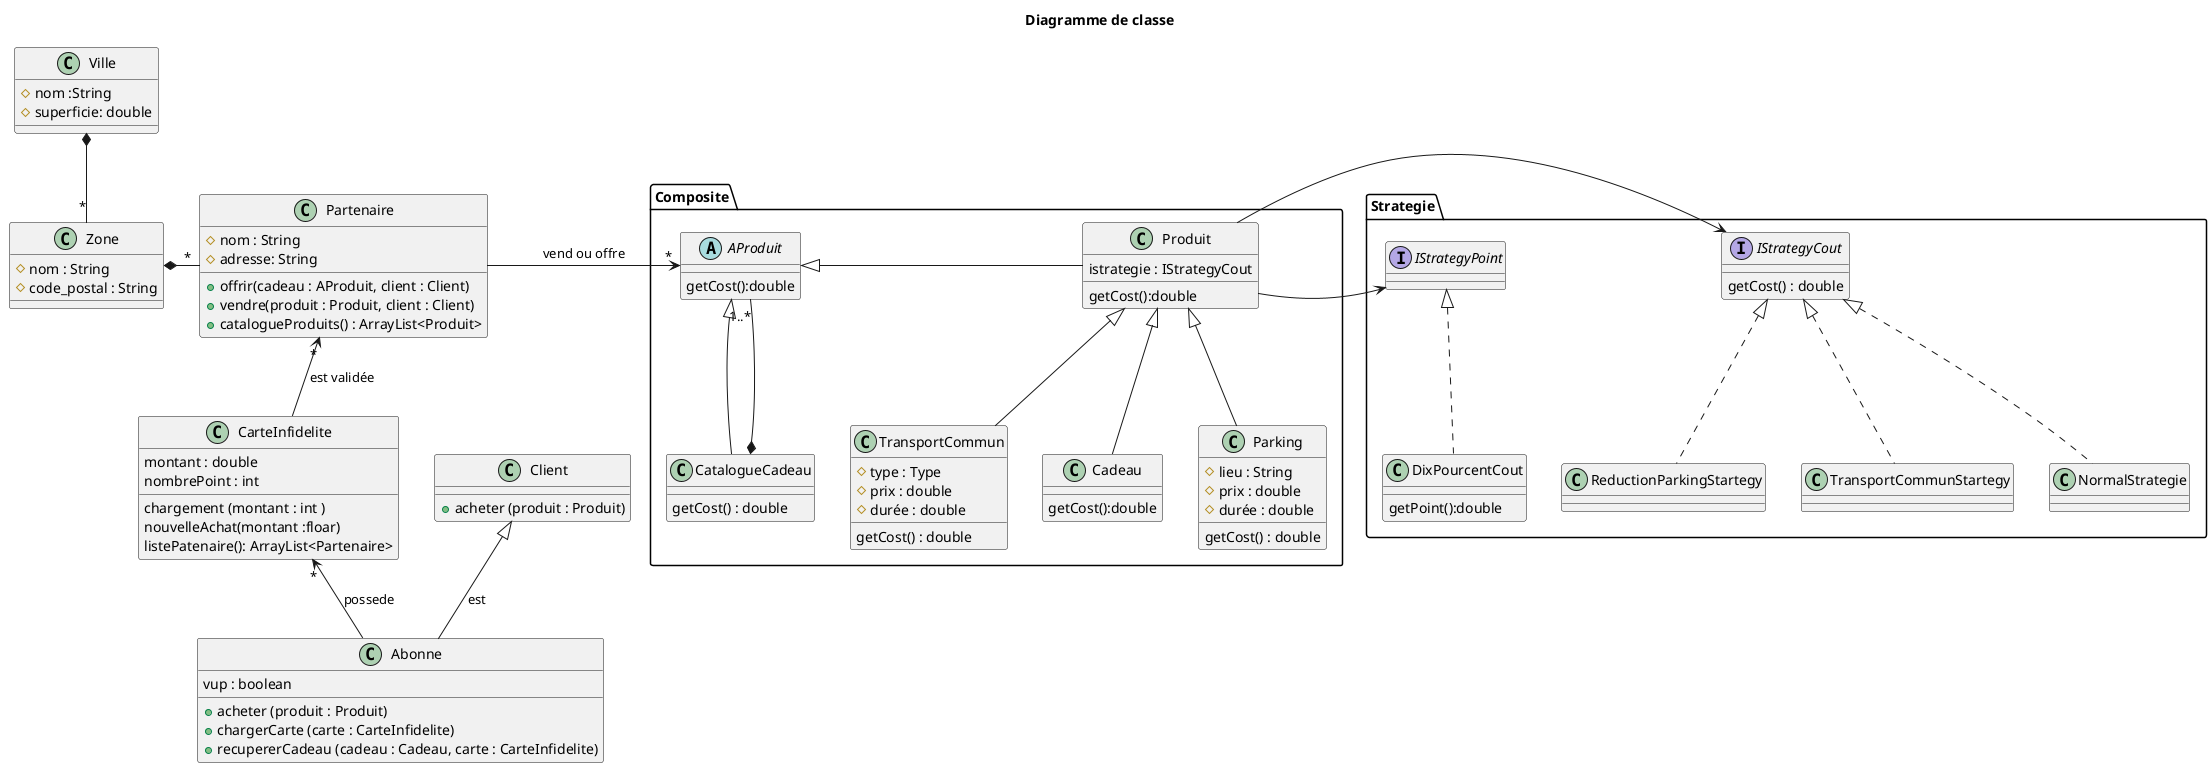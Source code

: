 @startuml
title Diagramme de classe
' skinparam linetype ortho

class Partenaire{
    # nom : String
    # adresse: String
    + offrir(cadeau : AProduit, client : Client)
    + vendre(produit : Produit, client : Client)
    + catalogueProduits() : ArrayList<Produit>
}

class Zone{
    # nom : String
    # code_postal : String
}

class Abonne{
    vup : boolean
    + acheter (produit : Produit)
    + chargerCarte (carte : CarteInfidelite)
    + recupererCadeau (cadeau : Cadeau, carte : CarteInfidelite)
}

class Client{
    + acheter (produit : Produit)
}

class CarteInfidelite{
    montant : double
    nombrePoint : int
    chargement (montant : int )
    nouvelleAchat(montant :floar)
    listePatenaire(): ArrayList<Partenaire>
}
class Ville{
    # nom :String
    # superficie: double
}

package Composite{
    abstract  AProduit{
        getCost():double
    }
    class Produit{
        istrategie : IStrategyCout
        getCost():double
    }
    class CatalogueCadeau{
        getCost() : double
    }
    class Parking{
        #lieu : String
        #prix : double
        /'En heure'/ #durée : double
        getCost() : double
    }
    class TransportCommun{
        #type : Type
        #prix : double
        /'En heure'/ #durée : double
        getCost() : double
    }
    class Cadeau{
        getCost():double
    }
    Produit -left-|> AProduit
    Parking -up-|> Produit
    TransportCommun -up-|> Produit
    Cadeau -up-|> Produit
    CatalogueCadeau -up-|> AProduit
    CatalogueCadeau *-up- "1..*" AProduit

}


package Strategie{
    class ReductionParkingStartegy
    class TransportCommunStartegy
    class NormalStrategie
    class DixPourcentCout{
        getPoint():double
    }
    interface IStrategyCout{
        getCost() : double
    }
    interface IStrategyPoint
    ReductionParkingStartegy .up.|> IStrategyCout
    NormalStrategie .up.|> IStrategyCout
    TransportCommunStartegy .up.|> IStrategyCout
    DixPourcentCout .up.|> IStrategyPoint
}

Abonne -up-> "*"CarteInfidelite : possede
Abonne -up-|> Client : est

Ville *-- "*" Zone
Zone *-right- "*" Partenaire
Partenaire -> "*" AProduit : vend ou offre
Produit -> IStrategyCout
Produit -> IStrategyPoint
CarteInfidelite -up-> "*"Partenaire : "est validée"


@enduml

@startuml
title cas1
left to right direction

actor client as C
rectangle "cumul de points" {
    usecase "faire achat" as UC1
    usecase "valider carte" as UC2

    UC1 .> UC2 : <<include>>

}

C -- UC1
@enduml

@startuml
title cas2
left to right direction

actor client as C
rectangle "Bonus d'infidelite" {
    usecase "Utiliser carte" as UC1
    usecase "valider carte" as UC2

    UC1 .> UC2 : <<include>>
}

C -- UC1
@enduml

@startuml
title cas3
left to right direction

actor client as C
rectangle "Consulter solde" {
    usecase "consulter solde" as UC1
    usecase "valider carte" as UC2

    UC1 .> UC2 : <<include>>

}

C -- UC1
@enduml



@startuml
title cas4
left to right direction

actor client as C
rectangle "Catalogue des cadeaux" {
    usecase "consulter annuaire" as UC1
    usecase "Consulter description cadeau" as UC2
    usecase "Consulter description magasin" as UC3

    UC2 .> UC1 : <<extends>>
    UC3 .up.> UC1 : <<extends>>

}

C -- UC1
@enduml

@startuml
title cas5
left to right direction

actor client as C
rectangle "Achat cadeau" {
    usecase "demander offre" as UC1
    usecase "recuperer offre" as UC2
    usecase "valider carte" as UC3

    UC2 .> UC1 : <<extends>>
    UC2 .down.> UC3 : <<include>>

}

C -- UC1
@enduml

